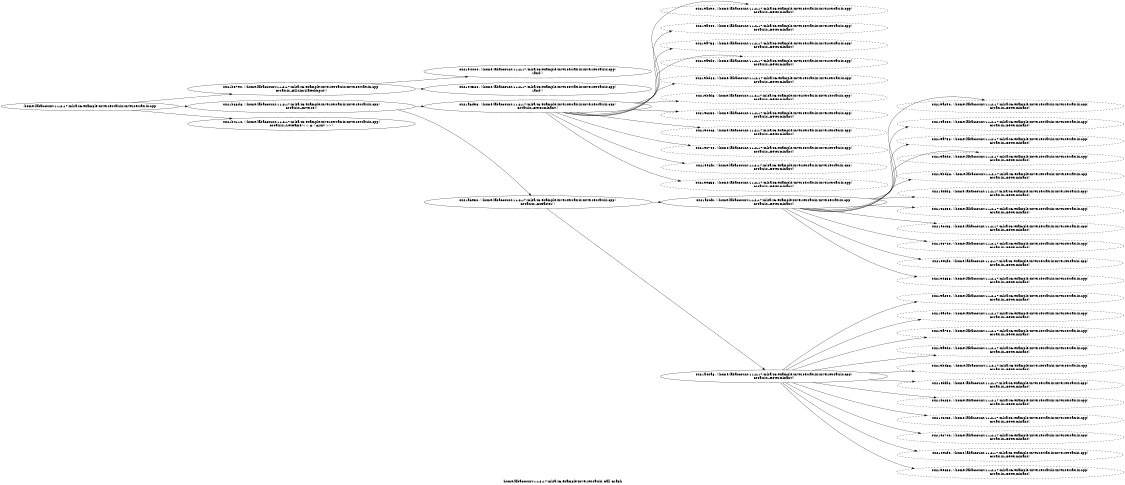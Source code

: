 digraph "/home/labaccount/11-2-17/mlsa/IG/example/InverseMatrix Call Graph" {
	graph [dpi=300
		rankdir=LR
		size="7.5, 10"
		label="/home/labaccount/11-2-17/mlsa/IG/example/InverseMatrix Call Graph"
	];

	Node0x688516171 [shape=oval, label="/home/labaccount/11-2-17/mlsa/IG/example/InverseMatrix/InverseMatrix.cpp"];
	Node0x298997980 [shape=oval, label="0x21b37e0. (/home/labaccount/11-2-17/mlsa/IG/example/InverseMatrix/InverseMatrix.cpp)\nCMatrix::FillSimulatedInput()"];
	Node0x688516171 -> Node0x298997980;
	Node0x608469451 [shape=oval, label="0x21b38d8. (/home/labaccount/11-2-17/mlsa/IG/example/InverseMatrix/InverseMatrix.cpp)\nCMatrix::Inverse()"];
	Node0x688516171 -> Node0x608469451;
	Node0x962988360 [shape=oval, label="0x21b4110. (/home/labaccount/11-2-17/mlsa/IG/example/InverseMatrix/InverseMatrix.cpp)\nCMatrix::SetName(<< A * A-Inv >>)"];
	Node0x688516171 -> Node0x962988360;
	Node0x281230678 [shape=oval, label="0x2194400. (/home/labaccount/11-2-17/mlsa/IG/example/InverseMatrix/InverseMatrix.cpp)\nrand()"];
	Node0x298997980 -> Node0x281230678;
	Node0x386798159 [shape=oval, label="0x2194588. (/home/labaccount/11-2-17/mlsa/IG/example/InverseMatrix/InverseMatrix.cpp)\nrand()"];
	Node0x298997980 -> Node0x386798159;
	Node0x927058623 [shape=oval, label="0x21a6d98. (/home/labaccount/11-2-17/mlsa/IG/example/InverseMatrix/InverseMatrix.cpp)\nCMatrix::Determinant()"];
	Node0x608469451 -> Node0x927058623;
	Node0x228722260 [shape=oval, label="0x21a6e50. (/home/labaccount/11-2-17/mlsa/IG/example/InverseMatrix/InverseMatrix.cpp)\nCMatrix::CoFactor()"];
	Node0x608469451 -> Node0x228722260;
	Node0x779075237 [shape=oval, style=dashed, label="0x219a290. (/home/labaccount/11-2-17/mlsa/IG/example/InverseMatrix/InverseMatrix.cpp)\nCMatrix::Determinant()"];
	Node0x927058623 -> Node0x779075237;
	Node0x520885516 [shape=oval, style=dashed, label="0x219a4e0. (/home/labaccount/11-2-17/mlsa/IG/example/InverseMatrix/InverseMatrix.cpp)\nCMatrix::Determinant()"];
	Node0x927058623 -> Node0x520885516;
	Node0x813912882 [shape=oval, style=dashed, label="0x219a758. (/home/labaccount/11-2-17/mlsa/IG/example/InverseMatrix/InverseMatrix.cpp)\nCMatrix::Determinant()"];
	Node0x927058623 -> Node0x813912882;
	Node0x784249920 [shape=oval, style=dashed, label="0x219a9d0. (/home/labaccount/11-2-17/mlsa/IG/example/InverseMatrix/InverseMatrix.cpp)\nCMatrix::Determinant()"];
	Node0x927058623 -> Node0x784249920;
	Node0x697229533 [shape=oval, style=dashed, label="0x219bd88. (/home/labaccount/11-2-17/mlsa/IG/example/InverseMatrix/InverseMatrix.cpp)\nCMatrix::Determinant()"];
	Node0x927058623 -> Node0x697229533;
	Node0x191270505 [shape=oval, style=dashed, label="0x219bfd8. (/home/labaccount/11-2-17/mlsa/IG/example/InverseMatrix/InverseMatrix.cpp)\nCMatrix::Determinant()"];
	Node0x927058623 -> Node0x191270505;
	Node0x204086627 [shape=oval, style=dashed, label="0x219c250. (/home/labaccount/11-2-17/mlsa/IG/example/InverseMatrix/InverseMatrix.cpp)\nCMatrix::Determinant()"];
	Node0x927058623 -> Node0x204086627;
	Node0x359450405 [shape=oval, style=dashed, label="0x219c4c8. (/home/labaccount/11-2-17/mlsa/IG/example/InverseMatrix/InverseMatrix.cpp)\nCMatrix::Determinant()"];
	Node0x927058623 -> Node0x359450405;
	Node0x767047706 [shape=oval, style=dashed, label="0x219c740. (/home/labaccount/11-2-17/mlsa/IG/example/InverseMatrix/InverseMatrix.cpp)\nCMatrix::Determinant()"];
	Node0x927058623 -> Node0x767047706;
	Node0x243440661 [shape=oval, style=dashed, label="0x219e2f0. (/home/labaccount/11-2-17/mlsa/IG/example/InverseMatrix/InverseMatrix.cpp)\nCMatrix::Determinant()"];
	Node0x927058623 -> Node0x243440661;
	Node0x933129583 [shape=oval, style=dashed, label="0x219e658. (/home/labaccount/11-2-17/mlsa/IG/example/InverseMatrix/InverseMatrix.cpp)\nCMatrix::Determinant()"];
	Node0x927058623 -> Node0x933129583;
	Node0x364325969 [shape=oval, label="0x21a3cf0. (/home/labaccount/11-2-17/mlsa/IG/example/InverseMatrix/InverseMatrix.cpp)\nCMatrix::Determinant()"];
	Node0x228722260 -> Node0x364325969;
	Node0x473284010 [shape=oval, label="0x21a40a8. (/home/labaccount/11-2-17/mlsa/IG/example/InverseMatrix/InverseMatrix.cpp)\nCMatrix::Determinant()"];
	Node0x228722260 -> Node0x473284010;
	Node0x755397479 [shape=oval, style=dashed, label="0x219a290. (/home/labaccount/11-2-17/mlsa/IG/example/InverseMatrix/InverseMatrix.cpp)\nCMatrix::Determinant()"];
	Node0x364325969 -> Node0x755397479;
	Node0x410775590 [shape=oval, style=dashed, label="0x219a4e0. (/home/labaccount/11-2-17/mlsa/IG/example/InverseMatrix/InverseMatrix.cpp)\nCMatrix::Determinant()"];
	Node0x364325969 -> Node0x410775590;
	Node0x743267032 [shape=oval, style=dashed, label="0x219a758. (/home/labaccount/11-2-17/mlsa/IG/example/InverseMatrix/InverseMatrix.cpp)\nCMatrix::Determinant()"];
	Node0x364325969 -> Node0x743267032;
	Node0x396646277 [shape=oval, style=dashed, label="0x219a9d0. (/home/labaccount/11-2-17/mlsa/IG/example/InverseMatrix/InverseMatrix.cpp)\nCMatrix::Determinant()"];
	Node0x364325969 -> Node0x396646277;
	Node0x448237088 [shape=oval, style=dashed, label="0x219bd88. (/home/labaccount/11-2-17/mlsa/IG/example/InverseMatrix/InverseMatrix.cpp)\nCMatrix::Determinant()"];
	Node0x364325969 -> Node0x448237088;
	Node0x186144382 [shape=oval, style=dashed, label="0x219bfd8. (/home/labaccount/11-2-17/mlsa/IG/example/InverseMatrix/InverseMatrix.cpp)\nCMatrix::Determinant()"];
	Node0x364325969 -> Node0x186144382;
	Node0x514966398 [shape=oval, style=dashed, label="0x219c250. (/home/labaccount/11-2-17/mlsa/IG/example/InverseMatrix/InverseMatrix.cpp)\nCMatrix::Determinant()"];
	Node0x364325969 -> Node0x514966398;
	Node0x805656856 [shape=oval, style=dashed, label="0x219c4c8. (/home/labaccount/11-2-17/mlsa/IG/example/InverseMatrix/InverseMatrix.cpp)\nCMatrix::Determinant()"];
	Node0x364325969 -> Node0x805656856;
	Node0x669184916 [shape=oval, style=dashed, label="0x219c740. (/home/labaccount/11-2-17/mlsa/IG/example/InverseMatrix/InverseMatrix.cpp)\nCMatrix::Determinant()"];
	Node0x364325969 -> Node0x669184916;
	Node0x754411549 [shape=oval, style=dashed, label="0x219e2f0. (/home/labaccount/11-2-17/mlsa/IG/example/InverseMatrix/InverseMatrix.cpp)\nCMatrix::Determinant()"];
	Node0x364325969 -> Node0x754411549;
	Node0x419514798 [shape=oval, style=dashed, label="0x219e658. (/home/labaccount/11-2-17/mlsa/IG/example/InverseMatrix/InverseMatrix.cpp)\nCMatrix::Determinant()"];
	Node0x364325969 -> Node0x419514798;
	Node0x585297117 [shape=oval, style=dashed, label="0x219a290. (/home/labaccount/11-2-17/mlsa/IG/example/InverseMatrix/InverseMatrix.cpp)\nCMatrix::Determinant()"];
	Node0x473284010 -> Node0x585297117;
	Node0x903645411 [shape=oval, style=dashed, label="0x219a4e0. (/home/labaccount/11-2-17/mlsa/IG/example/InverseMatrix/InverseMatrix.cpp)\nCMatrix::Determinant()"];
	Node0x473284010 -> Node0x903645411;
	Node0x403357539 [shape=oval, style=dashed, label="0x219a758. (/home/labaccount/11-2-17/mlsa/IG/example/InverseMatrix/InverseMatrix.cpp)\nCMatrix::Determinant()"];
	Node0x473284010 -> Node0x403357539;
	Node0x906878562 [shape=oval, style=dashed, label="0x219a9d0. (/home/labaccount/11-2-17/mlsa/IG/example/InverseMatrix/InverseMatrix.cpp)\nCMatrix::Determinant()"];
	Node0x473284010 -> Node0x906878562;
	Node0x465929199 [shape=oval, style=dashed, label="0x219bd88. (/home/labaccount/11-2-17/mlsa/IG/example/InverseMatrix/InverseMatrix.cpp)\nCMatrix::Determinant()"];
	Node0x473284010 -> Node0x465929199;
	Node0x566917952 [shape=oval, style=dashed, label="0x219bfd8. (/home/labaccount/11-2-17/mlsa/IG/example/InverseMatrix/InverseMatrix.cpp)\nCMatrix::Determinant()"];
	Node0x473284010 -> Node0x566917952;
	Node0x409706933 [shape=oval, style=dashed, label="0x219c250. (/home/labaccount/11-2-17/mlsa/IG/example/InverseMatrix/InverseMatrix.cpp)\nCMatrix::Determinant()"];
	Node0x473284010 -> Node0x409706933;
	Node0x521465017 [shape=oval, style=dashed, label="0x219c4c8. (/home/labaccount/11-2-17/mlsa/IG/example/InverseMatrix/InverseMatrix.cpp)\nCMatrix::Determinant()"];
	Node0x473284010 -> Node0x521465017;
	Node0x735004036 [shape=oval, style=dashed, label="0x219c740. (/home/labaccount/11-2-17/mlsa/IG/example/InverseMatrix/InverseMatrix.cpp)\nCMatrix::Determinant()"];
	Node0x473284010 -> Node0x735004036;
	Node0x555054357 [shape=oval, style=dashed, label="0x219e2f0. (/home/labaccount/11-2-17/mlsa/IG/example/InverseMatrix/InverseMatrix.cpp)\nCMatrix::Determinant()"];
	Node0x473284010 -> Node0x555054357;
	Node0x288882993 [shape=oval, style=dashed, label="0x219e658. (/home/labaccount/11-2-17/mlsa/IG/example/InverseMatrix/InverseMatrix.cpp)\nCMatrix::Determinant()"];
	Node0x473284010 -> Node0x288882993;
}